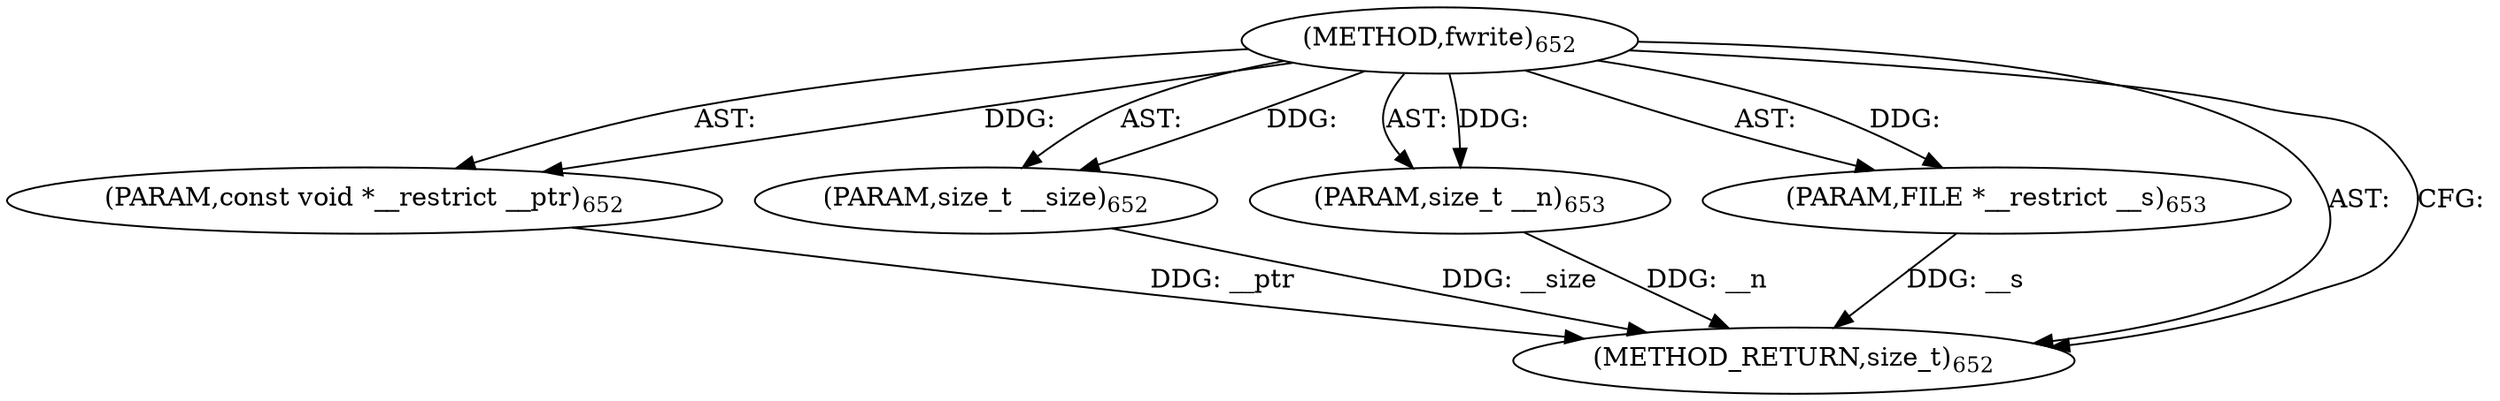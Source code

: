 digraph "fwrite" {  
"30269" [label = <(METHOD,fwrite)<SUB>652</SUB>> ]
"30270" [label = <(PARAM,const void *__restrict __ptr)<SUB>652</SUB>> ]
"30271" [label = <(PARAM,size_t __size)<SUB>652</SUB>> ]
"30272" [label = <(PARAM,size_t __n)<SUB>653</SUB>> ]
"30273" [label = <(PARAM,FILE *__restrict __s)<SUB>653</SUB>> ]
"30274" [label = <(METHOD_RETURN,size_t)<SUB>652</SUB>> ]
  "30269" -> "30270"  [ label = "AST: "] 
  "30269" -> "30271"  [ label = "AST: "] 
  "30269" -> "30272"  [ label = "AST: "] 
  "30269" -> "30273"  [ label = "AST: "] 
  "30269" -> "30274"  [ label = "AST: "] 
  "30269" -> "30274"  [ label = "CFG: "] 
  "30270" -> "30274"  [ label = "DDG: __ptr"] 
  "30271" -> "30274"  [ label = "DDG: __size"] 
  "30272" -> "30274"  [ label = "DDG: __n"] 
  "30273" -> "30274"  [ label = "DDG: __s"] 
  "30269" -> "30270"  [ label = "DDG: "] 
  "30269" -> "30271"  [ label = "DDG: "] 
  "30269" -> "30272"  [ label = "DDG: "] 
  "30269" -> "30273"  [ label = "DDG: "] 
}
